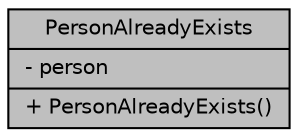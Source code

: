digraph "PersonAlreadyExists"
{
 // LATEX_PDF_SIZE
  edge [fontname="Helvetica",fontsize="10",labelfontname="Helvetica",labelfontsize="10"];
  node [fontname="Helvetica",fontsize="10",shape=record];
  Node1 [label="{PersonAlreadyExists\n|- person\l|+ PersonAlreadyExists()\l}",height=0.2,width=0.4,color="black", fillcolor="grey75", style="filled", fontcolor="black",tooltip=" "];
}
